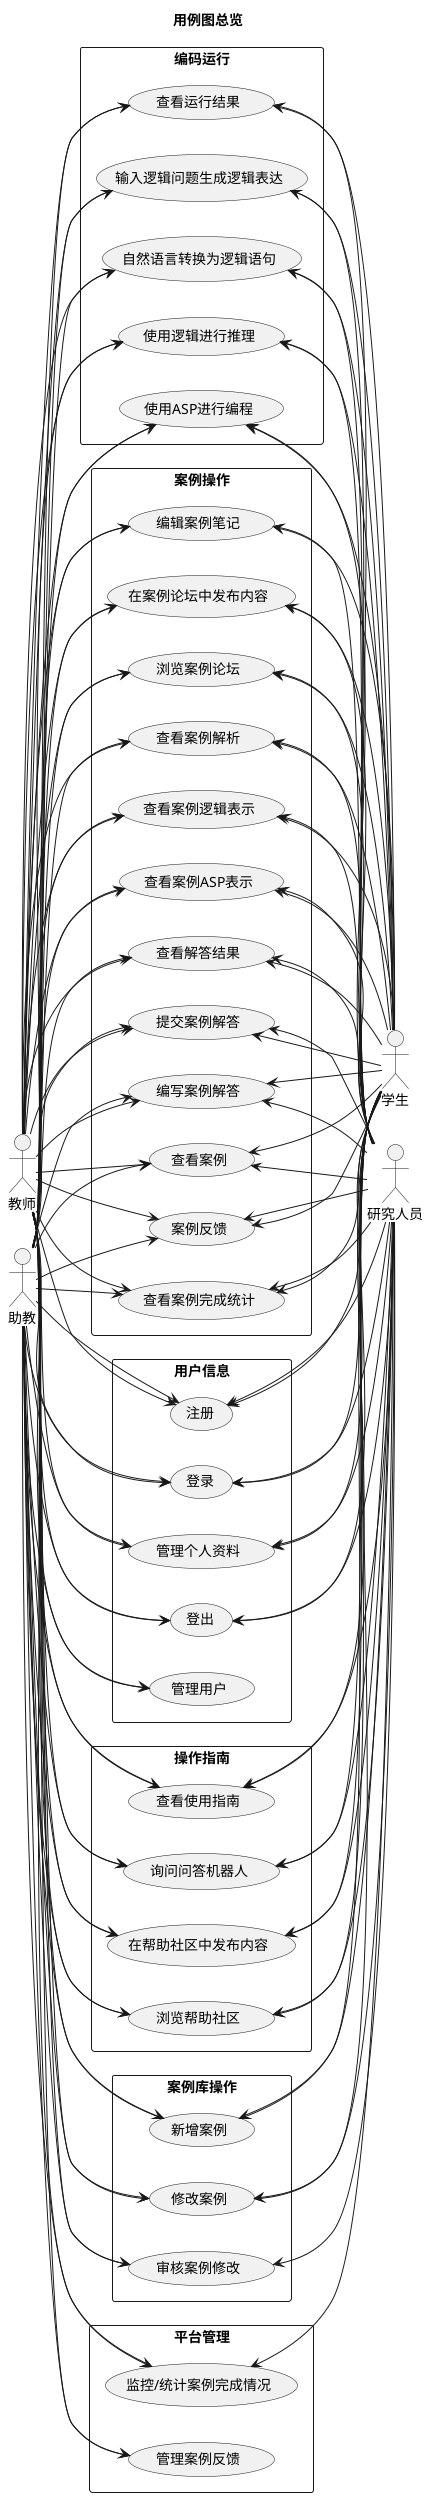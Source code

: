 @startuml 用例图设计
title "用例图总览"

' skinparam linetype polyline

left to right direction

actor "教师" as teacher
actor "学生" as student
actor "助教" as assistant
actor "研究人员" as expert

rectangle "用户信息" {
    usecase (注册) as signUp
    usecase (登录) as signIn
    usecase (登出) as signOut
    usecase (管理个人资料) as manageInfo
    usecase (管理用户) as manageAccount
}

rectangle "操作指南" {
    usecase (查看使用指南) as viewGuide
    usecase (浏览帮助社区) as viewHelpCommunity
    usecase (在帮助社区中发布内容) as communicateHelpCommunity
    usecase (询问问答机器人) as askRobot    
}

rectangle "编码运行" {
    usecase (使用ASP进行编程) as viaAsp

    usecase (使用逻辑进行推理) as viaLogic

    usecase (自然语言转换为逻辑语句) as viaNl

    usecase (输入逻辑问题生成逻辑表达) as questionAutoTransfer

    usecase (查看运行结果) as checkResult
}

rectangle "案例操作" {
    usecase (查看案例) as viewCase
    usecase (编写案例解答) as solveCase
    usecase (提交案例解答) as submitCaseSolution
    usecase (查看解答结果) as checkCaseResult
    usecase (查看案例ASP表示) as caseAsp
    usecase (查看案例逻辑表示) as caseLogic

    usecase (查看案例解析) as viewCaseAnalysis
    usecase (浏览案例论坛) as viewCaseCommunity
    usecase (在案例论坛中发布内容) as communicateCaseCommunity
    usecase (编辑案例笔记) as writeCaseNotes
    usecase (查看案例完成统计) as checkCaseStatistics
    usecase (案例反馈) as caseFeedback
}

rectangle "案例库操作" {
    usecase (新增案例) as addCase
    usecase (修改案例) as editCase
    usecase (审核案例修改) as checkCaseEdit
}

rectangle "平台管理" {
    usecase (管理案例反馈) as manageFeedback
    usecase (监控/统计案例完成情况) as monitorCases
}

usecase (注册) as signUp
usecase (登录) as signIn
usecase (登出) as signOut
usecase (管理个人资料) as manageInfo
usecase (管理用户) as manageAccount


usecase (查看使用指南) as viewGuide
usecase (浏览帮助社区) as viewHelpCommunity
usecase (在帮助社区中发布内容) as communicateHelpCommunity
usecase (询问问答机器人) as askRobot   

usecase (使用ASP进行编程) as viaAsp

usecase (使用逻辑进行推理) as viaLogic

usecase (自然语言转换为逻辑语句) as viaNl

usecase (输入逻辑问题生成逻辑表达) as questionAutoTransfer

usecase (查看运行结果) as checkResult

usecase (查看案例) as viewCase
usecase (编写案例解答) as solveCase
usecase (提交案例解答) as submitCaseSolution
usecase (查看解答结果) as checkCaseResult
usecase (查看案例ASP表示) as caseAsp
usecase (查看案例逻辑表示) as caseLogic

usecase (查看案例解析) as viewCaseAnalysis
usecase (浏览案例论坛) as viewCaseCommunity
usecase (在案例论坛中发布内容) as communicateCaseCommunity
usecase (编辑案例笔记) as writeCaseNotes
usecase (查看案例完成统计) as checkCaseStatistics
usecase (案例反馈) as caseFeedback

usecase (新增案例) as addCase
usecase (修改案例) as editCase
usecase (审核案例修改) as checkCaseEdit

usecase (管理案例反馈) as manageFeedback
usecase (监控/统计案例完成情况) as monitorCases

' 用户信息
teacher --> signUp
teacher --> signIn
teacher --> signOut
teacher --> manageInfo
teacher --> manageAccount

student -up-> signUp
student -up-> signIn
student -up-> signOut
student -up-> manageInfo


assistant --> signUp
assistant --> signIn
assistant --> signOut
assistant --> manageInfo
assistant --> manageAccount

expert -up-> signUp
expert -up-> signIn
expert -up-> signOut
expert -up-> manageInfo


' 操作指南
teacher --> viewGuide
teacher --> viewHelpCommunity
teacher --> communicateHelpCommunity
teacher --> askRobot

student -up-> viewGuide
student -up-> viewHelpCommunity
student -up-> communicateHelpCommunity
student -up-> askRobot

assistant --> viewGuide
assistant --> viewHelpCommunity
assistant --> communicateHelpCommunity
assistant --> askRobot

expert -up-> viewGuide
expert -up-> viewHelpCommunity
expert -up-> communicateHelpCommunity
expert -up-> askRobot

' 编码运行
teacher --> viaAsp
teacher --> viaLogic
teacher --> viaNl
teacher --> questionAutoTransfer
teacher --> checkResult


student -up-> viaAsp
student -up-> viaLogic
student -up-> viaNl
student -up-> questionAutoTransfer
student -up-> checkResult


assistant --> viaAsp
assistant --> viaLogic
assistant --> viaNl
assistant --> questionAutoTransfer
assistant --> checkResult


expert -up-> viaAsp
expert -up-> viaLogic
expert -up-> viaNl
expert -up-> questionAutoTransfer
expert -up-> checkResult




' 案例操作
teacher --> viewCase
teacher --> solveCase
teacher --> submitCaseSolution
teacher --> checkCaseResult
teacher --> caseAsp
teacher --> caseLogic

teacher --> viewCaseAnalysis
teacher --> viewCaseCommunity
teacher --> communicateCaseCommunity
teacher --> writeCaseNotes
teacher --> checkCaseStatistics
teacher --> caseFeedback

student -up-> viewCase
student -up-> solveCase
student -up-> submitCaseSolution
student -up-> checkCaseResult
student -up-> caseAsp
student -up-> caseLogic

student -up-> viewCaseAnalysis
student -up-> viewCaseCommunity
student -up-> communicateCaseCommunity
student -up-> writeCaseNotes
student -up-> checkCaseStatistics
student -up-> caseFeedback

assistant --> viewCase
assistant --> solveCase
assistant --> submitCaseSolution
assistant --> checkCaseResult
assistant --> caseAsp
assistant --> caseLogic

assistant --> viewCaseAnalysis
assistant --> viewCaseCommunity
assistant --> communicateCaseCommunity
assistant --> writeCaseNotes
assistant --> checkCaseStatistics
assistant --> caseFeedback

expert -up-> viewCase
expert -up-> solveCase
expert -up-> submitCaseSolution
expert -up-> checkCaseResult
expert -up-> caseAsp
expert -up-> caseLogic

expert -up-> viewCaseAnalysis
expert -up-> viewCaseCommunity
expert -up-> communicateCaseCommunity
expert -up-> writeCaseNotes
expert -up-> checkCaseStatistics
expert -up-> caseFeedback

' 案例库操作
teacher --> addCase
teacher --> editCase
teacher --> checkCaseEdit

student -up-> addCase
student -up-> editCase

assistant --> addCase
assistant --> editCase
assistant --> checkCaseEdit

expert -up-> addCase
expert -up-> editCase
expert -up-> checkCaseEdit


' 平台管理
teacher --> manageFeedback
teacher --> monitorCases

assistant --> manageFeedback
assistant --> monitorCases

expert -up-> monitorCases
@enduml

@startuml 角色概览
title "角色概览"

left to right direction

actor "教师" as teacher
actor "学生" as student
actor "助教" as assistant
actor "研究人员" as expert
@enduml

@startuml 用例概览
title "用例总览"

rectangle "用户信息" {
    usecase (注册) as signUp
    usecase (登录) as signIn
    usecase (登出) as signOut
    usecase (管理个人资料) as manageInfo
    usecase (管理用户) as manageAccount
}

rectangle "操作指南" {
    usecase (查看使用指南) as viewGuide
    usecase (浏览帮助社区) as viewHelpCommunity
    usecase (在帮助社区中发布内容) as communicateHelpCommunity
    ' usecase (询问问答机器人) as askRobot    
}

rectangle "编码运行" {
    usecase (使用ASP进行编程) as viaAsp

    usecase (使用逻辑进行推理) as viaLogic

    ' usecase (自然语言转换为逻辑语句) as viaNl

    ' usecase (输入逻辑问题生成逻辑表达) as questionAutoTransfer

    usecase (查看运行结果) as checkResult
}

rectangle "案例操作" {
    usecase (查看案例) as viewCase
    usecase (编写案例解答) as solveCase
    usecase (提交案例解答) as submitCaseSolution
    usecase (查看解答结果) as checkCaseResult
    usecase (查看案例ASP表示) as caseAsp
    usecase (查看案例逻辑表示) as caseLogic

    usecase (浏览案例论坛) as viewCaseCommunity
    usecase (在案例论坛中发布内容) as communicateCaseCommunity
    usecase (编辑案例笔记) as writeCaseNotes
    usecase (查看案例完成统计) as checkCaseStatistics
    usecase (案例反馈) as caseFeedback
}

rectangle "案例库操作" {
    usecase (新增案例) as addCase
    usecase (修改案例) as editCase
    usecase (审核案例修改) as checkCaseEdit
}

rectangle "平台管理" {
    usecase (管理案例反馈) as manageFeedback
    usecase (监控/统计案例完成情况) as monitorCases
}

@enduml

@startuml 用户信息操作用例图
title "用户信息操作用例图"

left to right direction


actor "教师/助教" as teacherAndStudent
actor "学生/研究人员" as assistantAndExpert

rectangle "用户信息" {
    usecase (注册) as signUp
    usecase (登录) as signIn
    usecase (登出) as signOut
    usecase (管理个人资料) as manageInfo
    usecase (管理用户) as manageAccount

    usecase (设置用户权限) as setRight
    usecase (注销账号) as closeAccount
}

teacherAndStudent --> signUp
teacherAndStudent --> signIn
teacherAndStudent --> signOut
teacherAndStudent --> manageInfo
teacherAndStudent --> manageAccount



assistantAndExpert -up-> signUp
assistantAndExpert -up-> signIn
assistantAndExpert -up-> signOut
assistantAndExpert -up-> manageInfo

manageAccount <|-- setRight
manageAccount <|-- closeAccount
@enduml

@startuml 操作指南用例图
title "操作指南用例图"

left to right direction

actor "教师/学生\n助教/研究人员" as person

rectangle "操作指南" {
    usecase (查看使用指南) as viewGuide
    usecase (浏览帮助社区) as viewHelpCommunity
    usecase (在帮助社区中发布内容) as communicateHelpCommunity
    ' usecase (询问问答机器人) as askRobot    
}

person --> viewGuide
person --> viewHelpCommunity
person --> communicateHelpCommunity
' person --> askRobot

@enduml

@startuml 编码运行操作用例图
title "编码运行操作用例图"

left to right direction

actor "教师/学生\n助教/研究人员" as person

rectangle "编码运行" {
    usecase (使用ASP进行编程) as viaAsp

    usecase (使用逻辑进行推理) as viaLogic

    ' usecase (自然语言转换为逻辑语句) as viaNl

    ' usecase (输入逻辑问题生成逻辑表达) as questionAutoTransfer

    usecase (查看运行结果) as checkResult
}

person --> viaAsp
person --> viaLogic
' person --> viaNl
' person --> questionAutoTransfer
person --> checkResult

@enduml

@startuml 案例操作用例图
title "案例操作用例图"

left to right direction

actor "教师/学生\n助教/研究人员" as person

rectangle "案例操作(核心需求)" {
    usecase (查看案例) as viewCase
    usecase (编写案例解答) as solveCase
    usecase (提交案例解答) as submitCaseSolution
    usecase (查看解答结果) as checkCaseResult
    usecase (查看案例ASP表示) as caseAsp
    usecase (查看案例逻辑表示) as caseLogic

}

rectangle "案例操作(辅助需求)" {
    ' usecase (查看案例解析) as viewCaseAnalysis
    usecase (浏览案例论坛) as viewCaseCommunity
    usecase (在案例论坛中发布内容) as communicateCaseCommunity
    usecase (编辑案例笔记) as writeCaseNotes
    usecase (查看案例完成统计) as checkCaseStatistics
    usecase (案例反馈) as caseFeedback
}

person --> viewCase
person --> solveCase
person --> submitCaseSolution
person --> checkCaseResult
person --> caseAsp
person --> caseLogic

' person -up-> viewCaseAnalysis
person -up-> viewCaseCommunity
person -up-> communicateCaseCommunity
person -up-> writeCaseNotes
person -up-> checkCaseStatistics
person -up-> caseFeedback

@enduml

@startuml 案例库操作用例图
title "案例库操作用例图"

left to right direction


actor "教师/助教/研究人员" as teacherAndAssistantAndExpert
actor "学生" as student

rectangle "案例库操作" {
    usecase (新增案例) as addCase
    usecase (修改案例) as editCase
    usecase (审核案例修改) as checkCaseEdit

    usecase (新增案例问题) as addCaseQuestion
    usecase (新增案例ASP表达) as addCaseAsp
    usecase (新增案例逻辑表达) as addCaseLogic

    usecase (修改案例问题) as editCaseQuestion
    usecase (修改案例ASP表达) as editCaseAsp
    usecase (修改案例逻辑表达) as editCaseLogic
}

teacherAndAssistantAndExpert --> addCase
teacherAndAssistantAndExpert --> editCase
teacherAndAssistantAndExpert --> checkCaseEdit

student --> addCase
student --> editCase

addCase <|-- addCaseQuestion
addCase <|-- addCaseAsp
addCase <|-- addCaseLogic

editCase <|-- editCaseQuestion
editCase <|-- editCaseAsp
editCase <|-- editCaseLogic


@enduml

@startuml 平台管理操作用例图
title "平台管理操作用例图"

left to right direction


actor "教师/助教" as teacherAndAssistant
actor "研究人员" as expert

rectangle "平台管理" {
    usecase (管理案例反馈) as manageFeedback
    usecase (监控/统计案例完成情况) as monitorCases
}

teacherAndAssistant --> manageFeedback
teacherAndAssistant --> monitorCases

expert --> monitorCases
@enduml